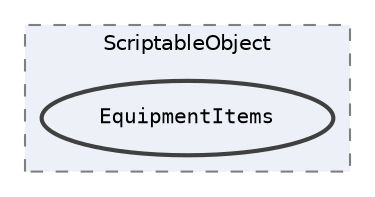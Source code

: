 digraph "Assets/ScriptableObject/EquipmentItems"
{
 // INTERACTIVE_SVG=YES
 // LATEX_PDF_SIZE
  bgcolor="transparent";
  edge [fontname=Helvetica,fontsize=10,labelfontname=Helvetica,labelfontsize=10];
  node [fontname=Helvetica,fontsize=10,fontname=Consolas fontsize=10 style=filled height=0.2 width=0.4 margin=0.1];
  compound=true
  subgraph clusterdir_c8a778797b63817167a4b32a29bdf082 {
    graph [ bgcolor="#edf0f7", pencolor="grey50", label="ScriptableObject", fontname=Helvetica,fontsize=10 style="filled,dashed", URL="dir_c8a778797b63817167a4b32a29bdf082.html",tooltip=""]
  dir_d55a663a28cda216172e2599913ca640 [label="EquipmentItems", fillcolor="#edf0f7", color="grey25", style="filled,bold", URL="dir_d55a663a28cda216172e2599913ca640.html",tooltip=""];
  }
}
